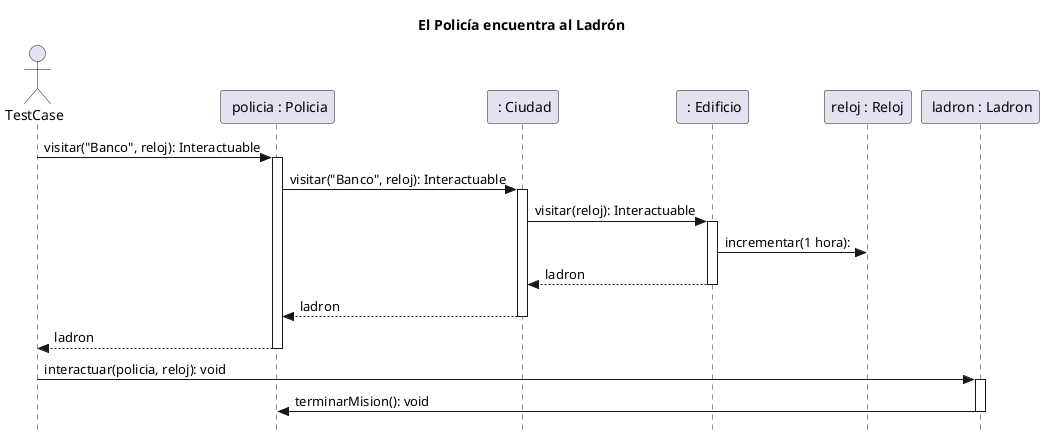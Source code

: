 @startuml
skinparam style strictuml
title:  El Policía encuentra al Ladrón
actor TestCase

participant " policia : Policia" as policia
participant " : Ciudad" as ciudad
participant " : Edificio" as banco
participant "reloj : Reloj" as reloj
participant " ladron : Ladron" as ladron

TestCase -> policia: visitar("Banco", reloj): Interactuable
activate policia
policia -> ciudad: visitar("Banco", reloj): Interactuable
activate ciudad
ciudad -> banco: visitar(reloj): Interactuable
activate banco
banco -> reloj: incrementar(1 hora):
return ladron
return ladron
return ladron
TestCase -> ladron: interactuar(policia, reloj): void
activate ladron
ladron -> policia: terminarMision(): void
deactivate ladron

@enduml